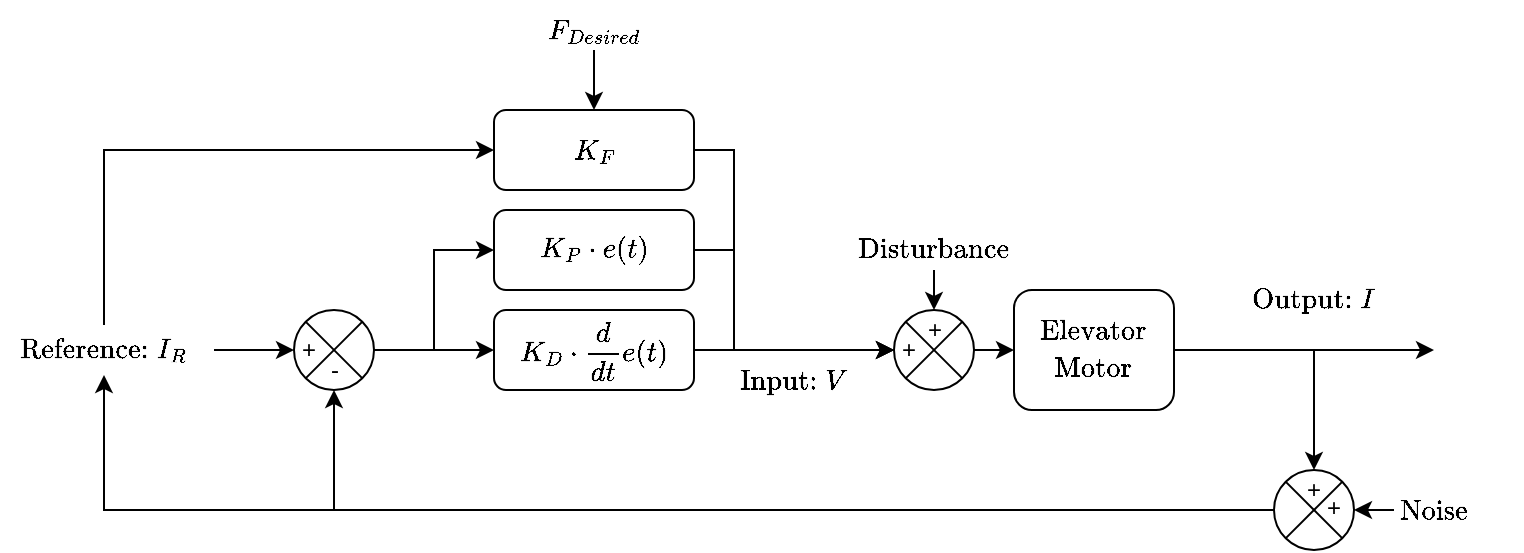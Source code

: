 <mxfile version="20.2.3" type="device"><diagram id="xG_ebPCjEpZBwFKI8plf" name="Page-1"><mxGraphModel dx="982" dy="583" grid="1" gridSize="10" guides="1" tooltips="1" connect="1" arrows="1" fold="1" page="1" pageScale="1" pageWidth="850" pageHeight="1100" math="1" shadow="0"><root><mxCell id="0"/><mxCell id="1" parent="0"/><mxCell id="LyKn01VYWhHD80CA7t7Y-5" style="edgeStyle=orthogonalEdgeStyle;rounded=0;orthogonalLoop=1;jettySize=auto;html=1;exitX=0.5;exitY=0;exitDx=0;exitDy=0;entryX=0;entryY=0.5;entryDx=0;entryDy=0;fontFamily=Helvetica;fontSize=12;" edge="1" parent="1" source="LyKn01VYWhHD80CA7t7Y-6" target="LyKn01VYWhHD80CA7t7Y-29"><mxGeometry relative="1" as="geometry"/></mxCell><mxCell id="LyKn01VYWhHD80CA7t7Y-6" value="$$\text{Reference:} \; I_R$$" style="text;html=1;strokeColor=none;fillColor=none;align=center;verticalAlign=middle;whiteSpace=wrap;rounded=0;" vertex="1" parent="1"><mxGeometry x="90" y="467.5" width="90" height="25" as="geometry"/></mxCell><mxCell id="LyKn01VYWhHD80CA7t7Y-7" value="" style="shape=sumEllipse;perimeter=ellipsePerimeter;whiteSpace=wrap;html=1;backgroundOutline=1;" vertex="1" parent="1"><mxGeometry x="530" y="460" width="40" height="40" as="geometry"/></mxCell><mxCell id="LyKn01VYWhHD80CA7t7Y-8" value="$$\text{Disturbance}$$" style="text;html=1;strokeColor=none;fillColor=none;align=center;verticalAlign=middle;whiteSpace=wrap;rounded=0;" vertex="1" parent="1"><mxGeometry x="525" y="420" width="50" height="20" as="geometry"/></mxCell><mxCell id="LyKn01VYWhHD80CA7t7Y-9" value="" style="endArrow=classic;html=1;rounded=0;entryX=0.5;entryY=0;entryDx=0;entryDy=0;" edge="1" parent="1" target="LyKn01VYWhHD80CA7t7Y-7"><mxGeometry width="50" height="50" relative="1" as="geometry"><mxPoint x="550" y="440.0" as="sourcePoint"/><mxPoint x="480" y="440" as="targetPoint"/></mxGeometry></mxCell><mxCell id="LyKn01VYWhHD80CA7t7Y-10" value="+" style="text;html=1;strokeColor=none;fillColor=none;align=center;verticalAlign=middle;whiteSpace=wrap;rounded=0;" vertex="1" parent="1"><mxGeometry x="530" y="470" width="15" height="20" as="geometry"/></mxCell><mxCell id="LyKn01VYWhHD80CA7t7Y-11" value="" style="endArrow=classic;html=1;rounded=0;entryX=0;entryY=0.5;entryDx=0;entryDy=0;" edge="1" parent="1" target="LyKn01VYWhHD80CA7t7Y-12"><mxGeometry width="50" height="50" relative="1" as="geometry"><mxPoint x="570" y="480.0" as="sourcePoint"/><mxPoint x="600" y="480" as="targetPoint"/></mxGeometry></mxCell><mxCell id="LyKn01VYWhHD80CA7t7Y-12" value="$$\begin{gather}\text{Elevator} \\&amp;nbsp; \text{Motor} \end{gather}$$" style="rounded=1;whiteSpace=wrap;html=1;" vertex="1" parent="1"><mxGeometry x="590" y="450" width="80" height="60" as="geometry"/></mxCell><mxCell id="LyKn01VYWhHD80CA7t7Y-13" value="" style="endArrow=classic;html=1;rounded=0;exitX=1;exitY=0.5;exitDx=0;exitDy=0;" edge="1" parent="1" source="LyKn01VYWhHD80CA7t7Y-12"><mxGeometry width="50" height="50" relative="1" as="geometry"><mxPoint x="710" y="480" as="sourcePoint"/><mxPoint x="800" y="480.0" as="targetPoint"/></mxGeometry></mxCell><mxCell id="LyKn01VYWhHD80CA7t7Y-14" value="" style="endArrow=classic;html=1;rounded=0;" edge="1" parent="1"><mxGeometry width="50" height="50" relative="1" as="geometry"><mxPoint x="740" y="480.0" as="sourcePoint"/><mxPoint x="740" y="540" as="targetPoint"/></mxGeometry></mxCell><mxCell id="LyKn01VYWhHD80CA7t7Y-15" value="$$\text{Output:} \; I$$" style="text;html=1;strokeColor=none;fillColor=none;align=center;verticalAlign=middle;whiteSpace=wrap;rounded=0;" vertex="1" parent="1"><mxGeometry x="690" y="440" width="100" height="30" as="geometry"/></mxCell><mxCell id="LyKn01VYWhHD80CA7t7Y-16" style="edgeStyle=orthogonalEdgeStyle;rounded=0;orthogonalLoop=1;jettySize=auto;html=1;exitX=0;exitY=0.5;exitDx=0;exitDy=0;entryX=0.5;entryY=1;entryDx=0;entryDy=0;fontFamily=Helvetica;fontSize=12;" edge="1" parent="1" source="LyKn01VYWhHD80CA7t7Y-18" target="LyKn01VYWhHD80CA7t7Y-6"><mxGeometry relative="1" as="geometry"/></mxCell><mxCell id="LyKn01VYWhHD80CA7t7Y-18" value="" style="shape=sumEllipse;perimeter=ellipsePerimeter;whiteSpace=wrap;html=1;backgroundOutline=1;" vertex="1" parent="1"><mxGeometry x="720" y="540" width="40" height="40" as="geometry"/></mxCell><mxCell id="LyKn01VYWhHD80CA7t7Y-19" value="+" style="text;html=1;strokeColor=none;fillColor=none;align=center;verticalAlign=middle;whiteSpace=wrap;rounded=0;" vertex="1" parent="1"><mxGeometry x="730" y="540" width="20" height="20" as="geometry"/></mxCell><mxCell id="LyKn01VYWhHD80CA7t7Y-20" value="+" style="text;html=1;strokeColor=none;fillColor=none;align=center;verticalAlign=middle;whiteSpace=wrap;rounded=0;" vertex="1" parent="1"><mxGeometry x="730" y="548.75" width="40" height="20" as="geometry"/></mxCell><mxCell id="LyKn01VYWhHD80CA7t7Y-21" value="" style="endArrow=classic;html=1;rounded=0;exitX=0;exitY=0.5;exitDx=0;exitDy=0;" edge="1" parent="1" source="LyKn01VYWhHD80CA7t7Y-23"><mxGeometry width="50" height="50" relative="1" as="geometry"><mxPoint x="805" y="560" as="sourcePoint"/><mxPoint x="760" y="560" as="targetPoint"/></mxGeometry></mxCell><mxCell id="LyKn01VYWhHD80CA7t7Y-22" style="edgeStyle=orthogonalEdgeStyle;rounded=0;orthogonalLoop=1;jettySize=auto;html=1;entryX=0;entryY=0.5;entryDx=0;entryDy=0;fontFamily=Helvetica;fontSize=12;exitX=1;exitY=0.5;exitDx=0;exitDy=0;" edge="1" parent="1" target="LyKn01VYWhHD80CA7t7Y-25"><mxGeometry relative="1" as="geometry"><mxPoint x="290" y="480" as="sourcePoint"/><Array as="points"><mxPoint x="300" y="480"/><mxPoint x="300" y="430"/></Array></mxGeometry></mxCell><mxCell id="LyKn01VYWhHD80CA7t7Y-23" value="$$\text{Noise}$$" style="text;html=1;strokeColor=none;fillColor=none;align=center;verticalAlign=middle;whiteSpace=wrap;rounded=0;" vertex="1" parent="1"><mxGeometry x="780" y="545" width="40" height="30" as="geometry"/></mxCell><mxCell id="LyKn01VYWhHD80CA7t7Y-25" value="$$K_P \cdot e(t) $$" style="rounded=1;whiteSpace=wrap;html=1;" vertex="1" parent="1"><mxGeometry x="330" y="410" width="100" height="40" as="geometry"/></mxCell><mxCell id="LyKn01VYWhHD80CA7t7Y-26" style="edgeStyle=orthogonalEdgeStyle;rounded=0;orthogonalLoop=1;jettySize=auto;html=1;exitX=1;exitY=0.5;exitDx=0;exitDy=0;fontFamily=Helvetica;fontSize=12;entryX=0;entryY=0.5;entryDx=0;entryDy=0;" edge="1" parent="1" source="LyKn01VYWhHD80CA7t7Y-27" target="LyKn01VYWhHD80CA7t7Y-7"><mxGeometry relative="1" as="geometry"><mxPoint x="460" y="490" as="targetPoint"/></mxGeometry></mxCell><mxCell id="LyKn01VYWhHD80CA7t7Y-27" value="$$K_D \cdot \frac{d}{dt} e(t)$$" style="rounded=1;whiteSpace=wrap;html=1;" vertex="1" parent="1"><mxGeometry x="330" y="460" width="100" height="40" as="geometry"/></mxCell><mxCell id="LyKn01VYWhHD80CA7t7Y-28" style="edgeStyle=orthogonalEdgeStyle;rounded=0;orthogonalLoop=1;jettySize=auto;html=1;exitX=1;exitY=0.5;exitDx=0;exitDy=0;fontFamily=Helvetica;fontSize=12;entryX=0;entryY=0.5;entryDx=0;entryDy=0;" edge="1" parent="1" source="LyKn01VYWhHD80CA7t7Y-29" target="LyKn01VYWhHD80CA7t7Y-7"><mxGeometry relative="1" as="geometry"><mxPoint x="460" y="490" as="targetPoint"/><Array as="points"><mxPoint x="450" y="380"/><mxPoint x="450" y="480"/></Array></mxGeometry></mxCell><mxCell id="LyKn01VYWhHD80CA7t7Y-29" value="$$K_F $$" style="rounded=1;whiteSpace=wrap;html=1;" vertex="1" parent="1"><mxGeometry x="330" y="360" width="100" height="40" as="geometry"/></mxCell><mxCell id="LyKn01VYWhHD80CA7t7Y-30" value="" style="endArrow=classic;html=1;rounded=0;exitX=1;exitY=0.5;exitDx=0;exitDy=0;" edge="1" parent="1" source="LyKn01VYWhHD80CA7t7Y-35"><mxGeometry width="50" height="50" relative="1" as="geometry"><mxPoint x="290" y="480.0" as="sourcePoint"/><mxPoint x="330" y="480.0" as="targetPoint"/></mxGeometry></mxCell><mxCell id="LyKn01VYWhHD80CA7t7Y-31" value="" style="endArrow=classic;html=1;rounded=0;fontFamily=Helvetica;fontSize=12;exitX=1;exitY=0.5;exitDx=0;exitDy=0;entryX=0;entryY=0.5;entryDx=0;entryDy=0;" edge="1" parent="1" source="LyKn01VYWhHD80CA7t7Y-25" target="LyKn01VYWhHD80CA7t7Y-7"><mxGeometry width="50" height="50" relative="1" as="geometry"><mxPoint x="445" y="440" as="sourcePoint"/><mxPoint x="495" y="390" as="targetPoint"/><Array as="points"><mxPoint x="450" y="430"/><mxPoint x="450" y="480"/></Array></mxGeometry></mxCell><mxCell id="LyKn01VYWhHD80CA7t7Y-32" value="" style="endArrow=classic;html=1;rounded=0;fontFamily=Helvetica;fontSize=12;entryX=0;entryY=0.5;entryDx=0;entryDy=0;" edge="1" parent="1" target="LyKn01VYWhHD80CA7t7Y-37"><mxGeometry width="50" height="50" relative="1" as="geometry"><mxPoint x="190" y="480.0" as="sourcePoint"/><mxPoint x="220" y="480.0" as="targetPoint"/></mxGeometry></mxCell><mxCell id="LyKn01VYWhHD80CA7t7Y-33" value="$$\text{Input:} \; V$$" style="text;html=1;strokeColor=none;fillColor=none;align=center;verticalAlign=middle;whiteSpace=wrap;rounded=0;" vertex="1" parent="1"><mxGeometry x="450" y="480" width="60" height="30" as="geometry"/></mxCell><mxCell id="LyKn01VYWhHD80CA7t7Y-34" value="+" style="text;html=1;strokeColor=none;fillColor=none;align=center;verticalAlign=middle;whiteSpace=wrap;rounded=0;" vertex="1" parent="1"><mxGeometry x="542.5" y="460" width="15" height="20" as="geometry"/></mxCell><mxCell id="LyKn01VYWhHD80CA7t7Y-35" value="" style="shape=sumEllipse;perimeter=ellipsePerimeter;whiteSpace=wrap;html=1;backgroundOutline=1;" vertex="1" parent="1"><mxGeometry x="230" y="460" width="40" height="40" as="geometry"/></mxCell><mxCell id="LyKn01VYWhHD80CA7t7Y-36" value="-" style="text;html=1;strokeColor=none;fillColor=none;align=center;verticalAlign=middle;whiteSpace=wrap;rounded=0;" vertex="1" parent="1"><mxGeometry x="242.5" y="480" width="15" height="20" as="geometry"/></mxCell><mxCell id="LyKn01VYWhHD80CA7t7Y-37" value="+" style="text;html=1;strokeColor=none;fillColor=none;align=center;verticalAlign=middle;whiteSpace=wrap;rounded=0;" vertex="1" parent="1"><mxGeometry x="230" y="470" width="15" height="20" as="geometry"/></mxCell><mxCell id="LyKn01VYWhHD80CA7t7Y-38" value="" style="endArrow=classic;html=1;rounded=0;entryX=0.5;entryY=1;entryDx=0;entryDy=0;" edge="1" parent="1" target="LyKn01VYWhHD80CA7t7Y-35"><mxGeometry width="50" height="50" relative="1" as="geometry"><mxPoint x="250" y="560" as="sourcePoint"/><mxPoint x="350" y="550" as="targetPoint"/></mxGeometry></mxCell><mxCell id="LyKn01VYWhHD80CA7t7Y-39" value="" style="endArrow=classic;html=1;rounded=0;entryX=0.5;entryY=0;entryDx=0;entryDy=0;" edge="1" parent="1" target="LyKn01VYWhHD80CA7t7Y-29"><mxGeometry width="50" height="50" relative="1" as="geometry"><mxPoint x="380" y="330" as="sourcePoint"/><mxPoint x="390" y="310" as="targetPoint"/></mxGeometry></mxCell><mxCell id="LyKn01VYWhHD80CA7t7Y-40" value="$$F&lt;br&gt;_{Desired}$$" style="text;html=1;strokeColor=none;fillColor=none;align=center;verticalAlign=middle;whiteSpace=wrap;rounded=0;" vertex="1" parent="1"><mxGeometry x="355" y="310" width="50" height="20" as="geometry"/></mxCell></root></mxGraphModel></diagram></mxfile>